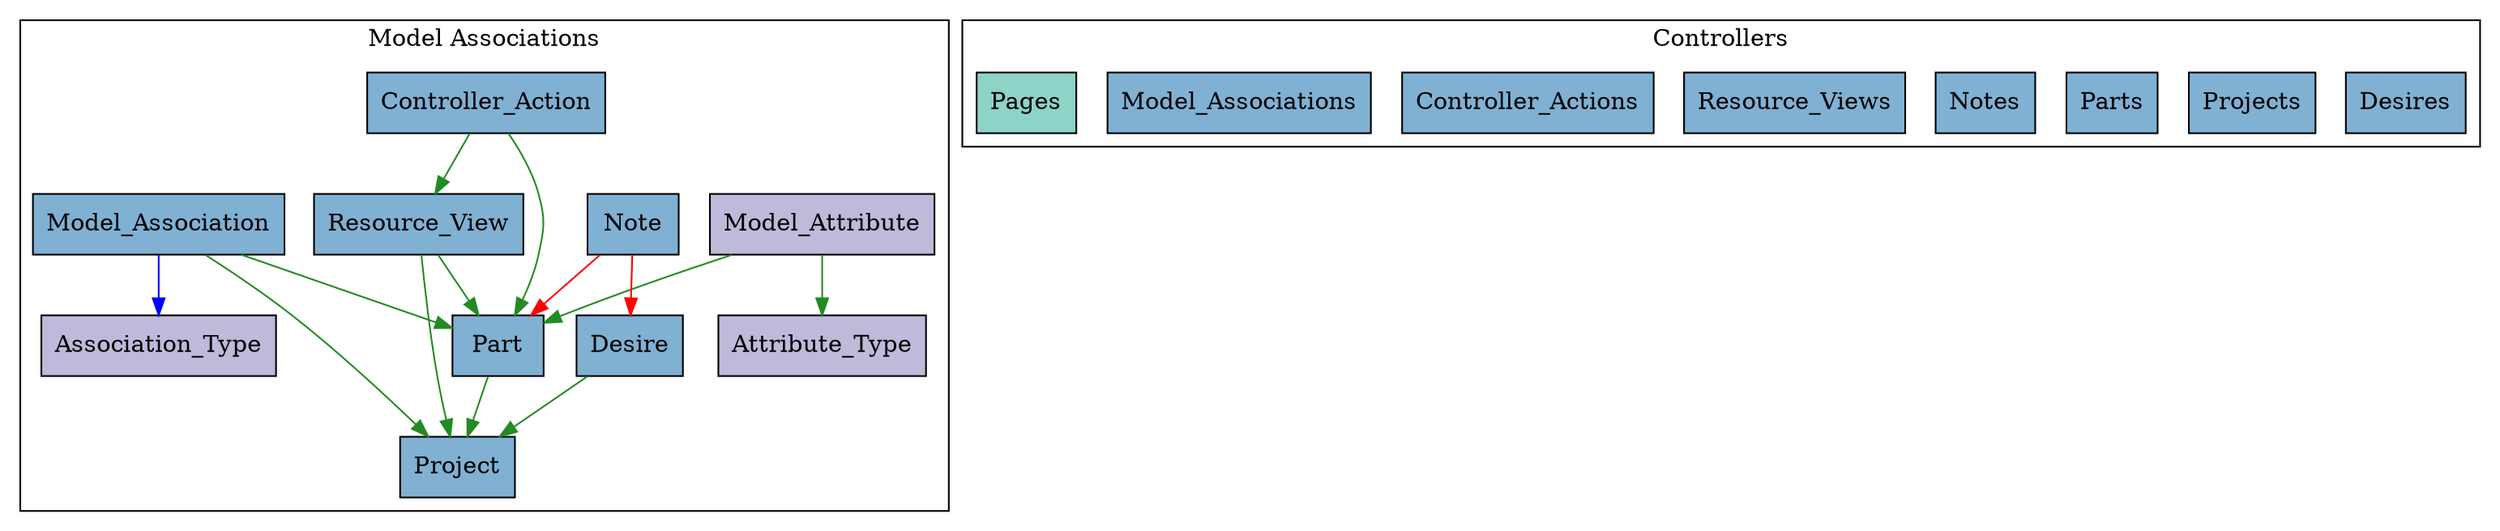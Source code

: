 digraph 
  {
    subgraph cluster_1
  {
    label = "Model Associations";
    node [ colorscheme = set35, shape = box, style = filled, fillcolor = 5 ];
    "Desire";
    "Project";
    "Model_Attribute"    [ fillcolor = 3,fillcolor = 3,fillcolor = 3 ];
    "Part";
    "Attribute_Type"     [ fillcolor = 3        ];
    "Note";
    "Resource_View";
    "Controller_Action";
    "Model_Association";
    "Association_Type"   [ fillcolor = 3        ];
    "Desire" -> "Project" [ color = blue,color = forestgreen ];
    "Model_Attribute" -> "Part" [ color = blue,color = forestgreen ];
    "Model_Attribute" -> "Attribute_Type" [ color = blue,color = forestgreen ];
    "Part" -> "Project"  [ color = blue,color = forestgreen ];
    "Note" -> "Desire"   [ color = blue,color = red ];
    "Note" -> "Part"     [ color = blue,color = red ];
    "Resource_View" -> "Part" [ color = blue,color = forestgreen ];
    "Resource_View" -> "Project" [ color = blue,color = forestgreen ];
    "Controller_Action" -> "Part" [ color = blue,color = forestgreen ];
    "Controller_Action" -> "Resource_View" [ color = blue,color = forestgreen ];
    "Model_Association" -> "Association_Type" [ color = blue         ];
    "Model_Association" -> "Project" [ color = blue,color = forestgreen ];
    "Model_Association" -> "Part" [ color = blue,color = blue,color = forestgreen,color = forestgreen ];
  };
    subgraph cluster_2
  {
    label = "Controllers";
    node [ colorscheme = set35, shape = box, style = filled, fillcolor = 5 ];
    "Desires"            [ fillcolor = 5        ];
    "Projects"           [ fillcolor = 5        ];
    "Parts"              [ fillcolor = 5        ];
    "Notes"              [ fillcolor = 5        ];
    "Resource_Views"     [ fillcolor = 5        ];
    "Controller_Actions" [ fillcolor = 5        ];
    "Model_Associations" [ fillcolor = 5        ];
    "Pages"              [ fillcolor = 1        ];
  };
  }
